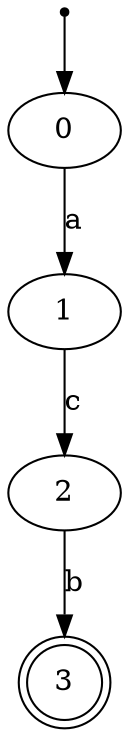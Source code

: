 digraph {
    init_ [shape = "point"];
    init_ -> 0;
    3 [shape = "doublecircle"];

    0 -> 1 [label = "a"];
    1 -> 2 [label = "c"];
    2 -> 3 [label = "b"]
}